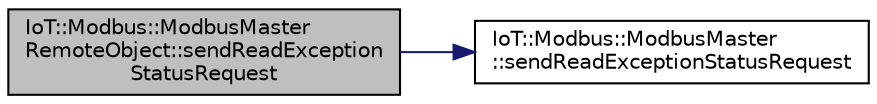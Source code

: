 digraph "IoT::Modbus::ModbusMasterRemoteObject::sendReadExceptionStatusRequest"
{
 // LATEX_PDF_SIZE
  edge [fontname="Helvetica",fontsize="10",labelfontname="Helvetica",labelfontsize="10"];
  node [fontname="Helvetica",fontsize="10",shape=record];
  rankdir="LR";
  Node1 [label="IoT::Modbus::ModbusMaster\lRemoteObject::sendReadException\lStatusRequest",height=0.2,width=0.4,color="black", fillcolor="grey75", style="filled", fontcolor="black",tooltip=" "];
  Node1 -> Node2 [color="midnightblue",fontsize="10",style="solid"];
  Node2 [label="IoT::Modbus::ModbusMaster\l::sendReadExceptionStatusRequest",height=0.2,width=0.4,color="black", fillcolor="white", style="filled",URL="$classIoT_1_1Modbus_1_1ModbusMaster.html#ac24f5501401e92f66895b24f4d2d8de8",tooltip=" "];
}
